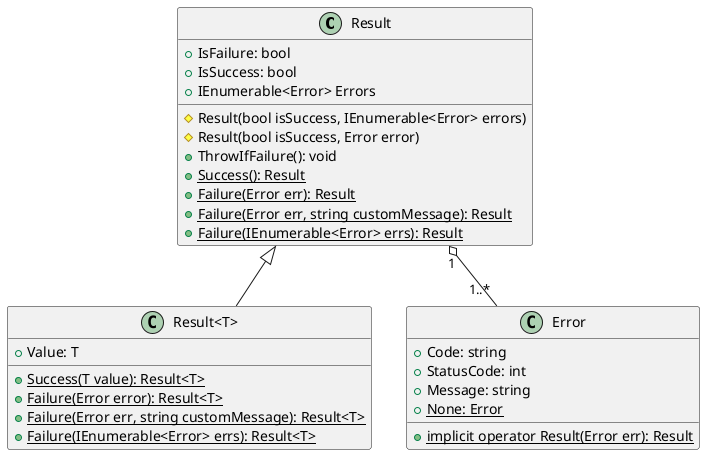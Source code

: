 @startuml ResultAndError
together {
    class Result {
        +IsFailure: bool
        +IsSuccess: bool
        +IEnumerable<Error> Errors
        #Result(bool isSuccess, IEnumerable<Error> errors)
        #Result(bool isSuccess, Error error)
        +ThrowIfFailure(): void
        {static} +Success(): Result
        {static} +Failure(Error err): Result
        {static} +Failure(Error err, string customMessage): Result
        {static} +Failure(IEnumerable<Error> errs): Result
    }

    class "Result<T>" {
        +Value: T
        {static} +Success(T value): Result<T>
        {static} +Failure(Error error): Result<T>
        {static} +Failure(Error err, string customMessage): Result<T>
        {static} +Failure(IEnumerable<Error> errs): Result<T>
    }

    class Error {
        +Code: string
        +StatusCode: int
        +Message: string
        {static} +None: Error
        {static} +implicit operator Result(Error err): Result
    }
}

Result "1" o-- "1..*" Error
Result <|-- "Result<T>"

@enduml